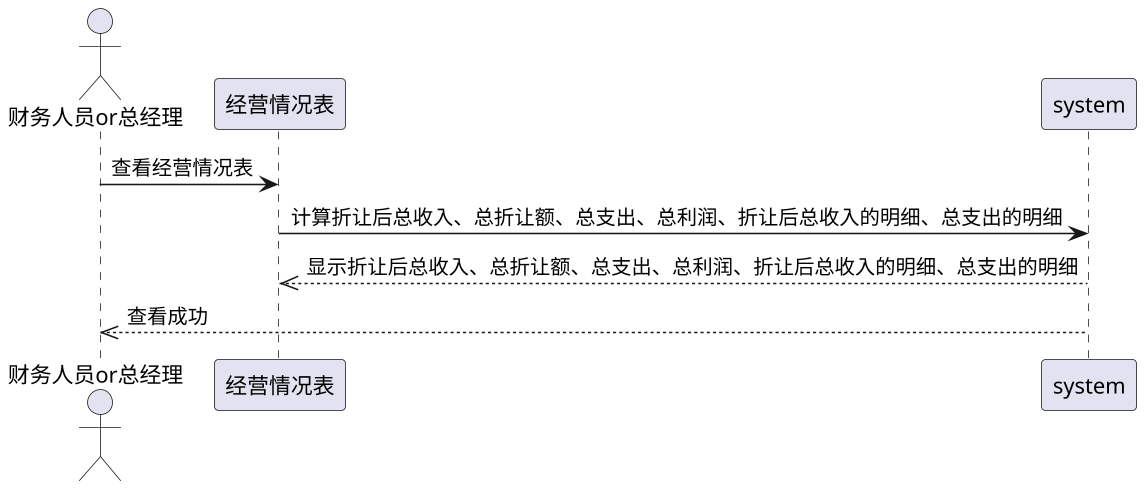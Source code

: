 @startuml
skinparam dpi 150
skinparam responseMessageBelowArrow true
actor 财务人员or总经理
财务人员or总经理 -> 经营情况表: 查看经营情况表
经营情况表 -> system: 计算折让后总收入、总折让额、总支出、总利润、折让后总收入的明细、总支出的明细
system -->> 经营情况表: 显示折让后总收入、总折让额、总支出、总利润、折让后总收入的明细、总支出的明细
system -->> 财务人员or总经理: 查看成功
@enduml